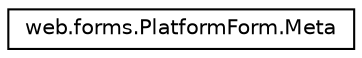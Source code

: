 digraph "Graphical Class Hierarchy"
{
 // LATEX_PDF_SIZE
  edge [fontname="Helvetica",fontsize="10",labelfontname="Helvetica",labelfontsize="10"];
  node [fontname="Helvetica",fontsize="10",shape=record];
  rankdir="LR";
  Node0 [label="web.forms.PlatformForm.Meta",height=0.2,width=0.4,color="black", fillcolor="white", style="filled",URL="$de/d47/classweb_1_1forms_1_1PlatformForm_1_1Meta.html",tooltip=" "];
}
